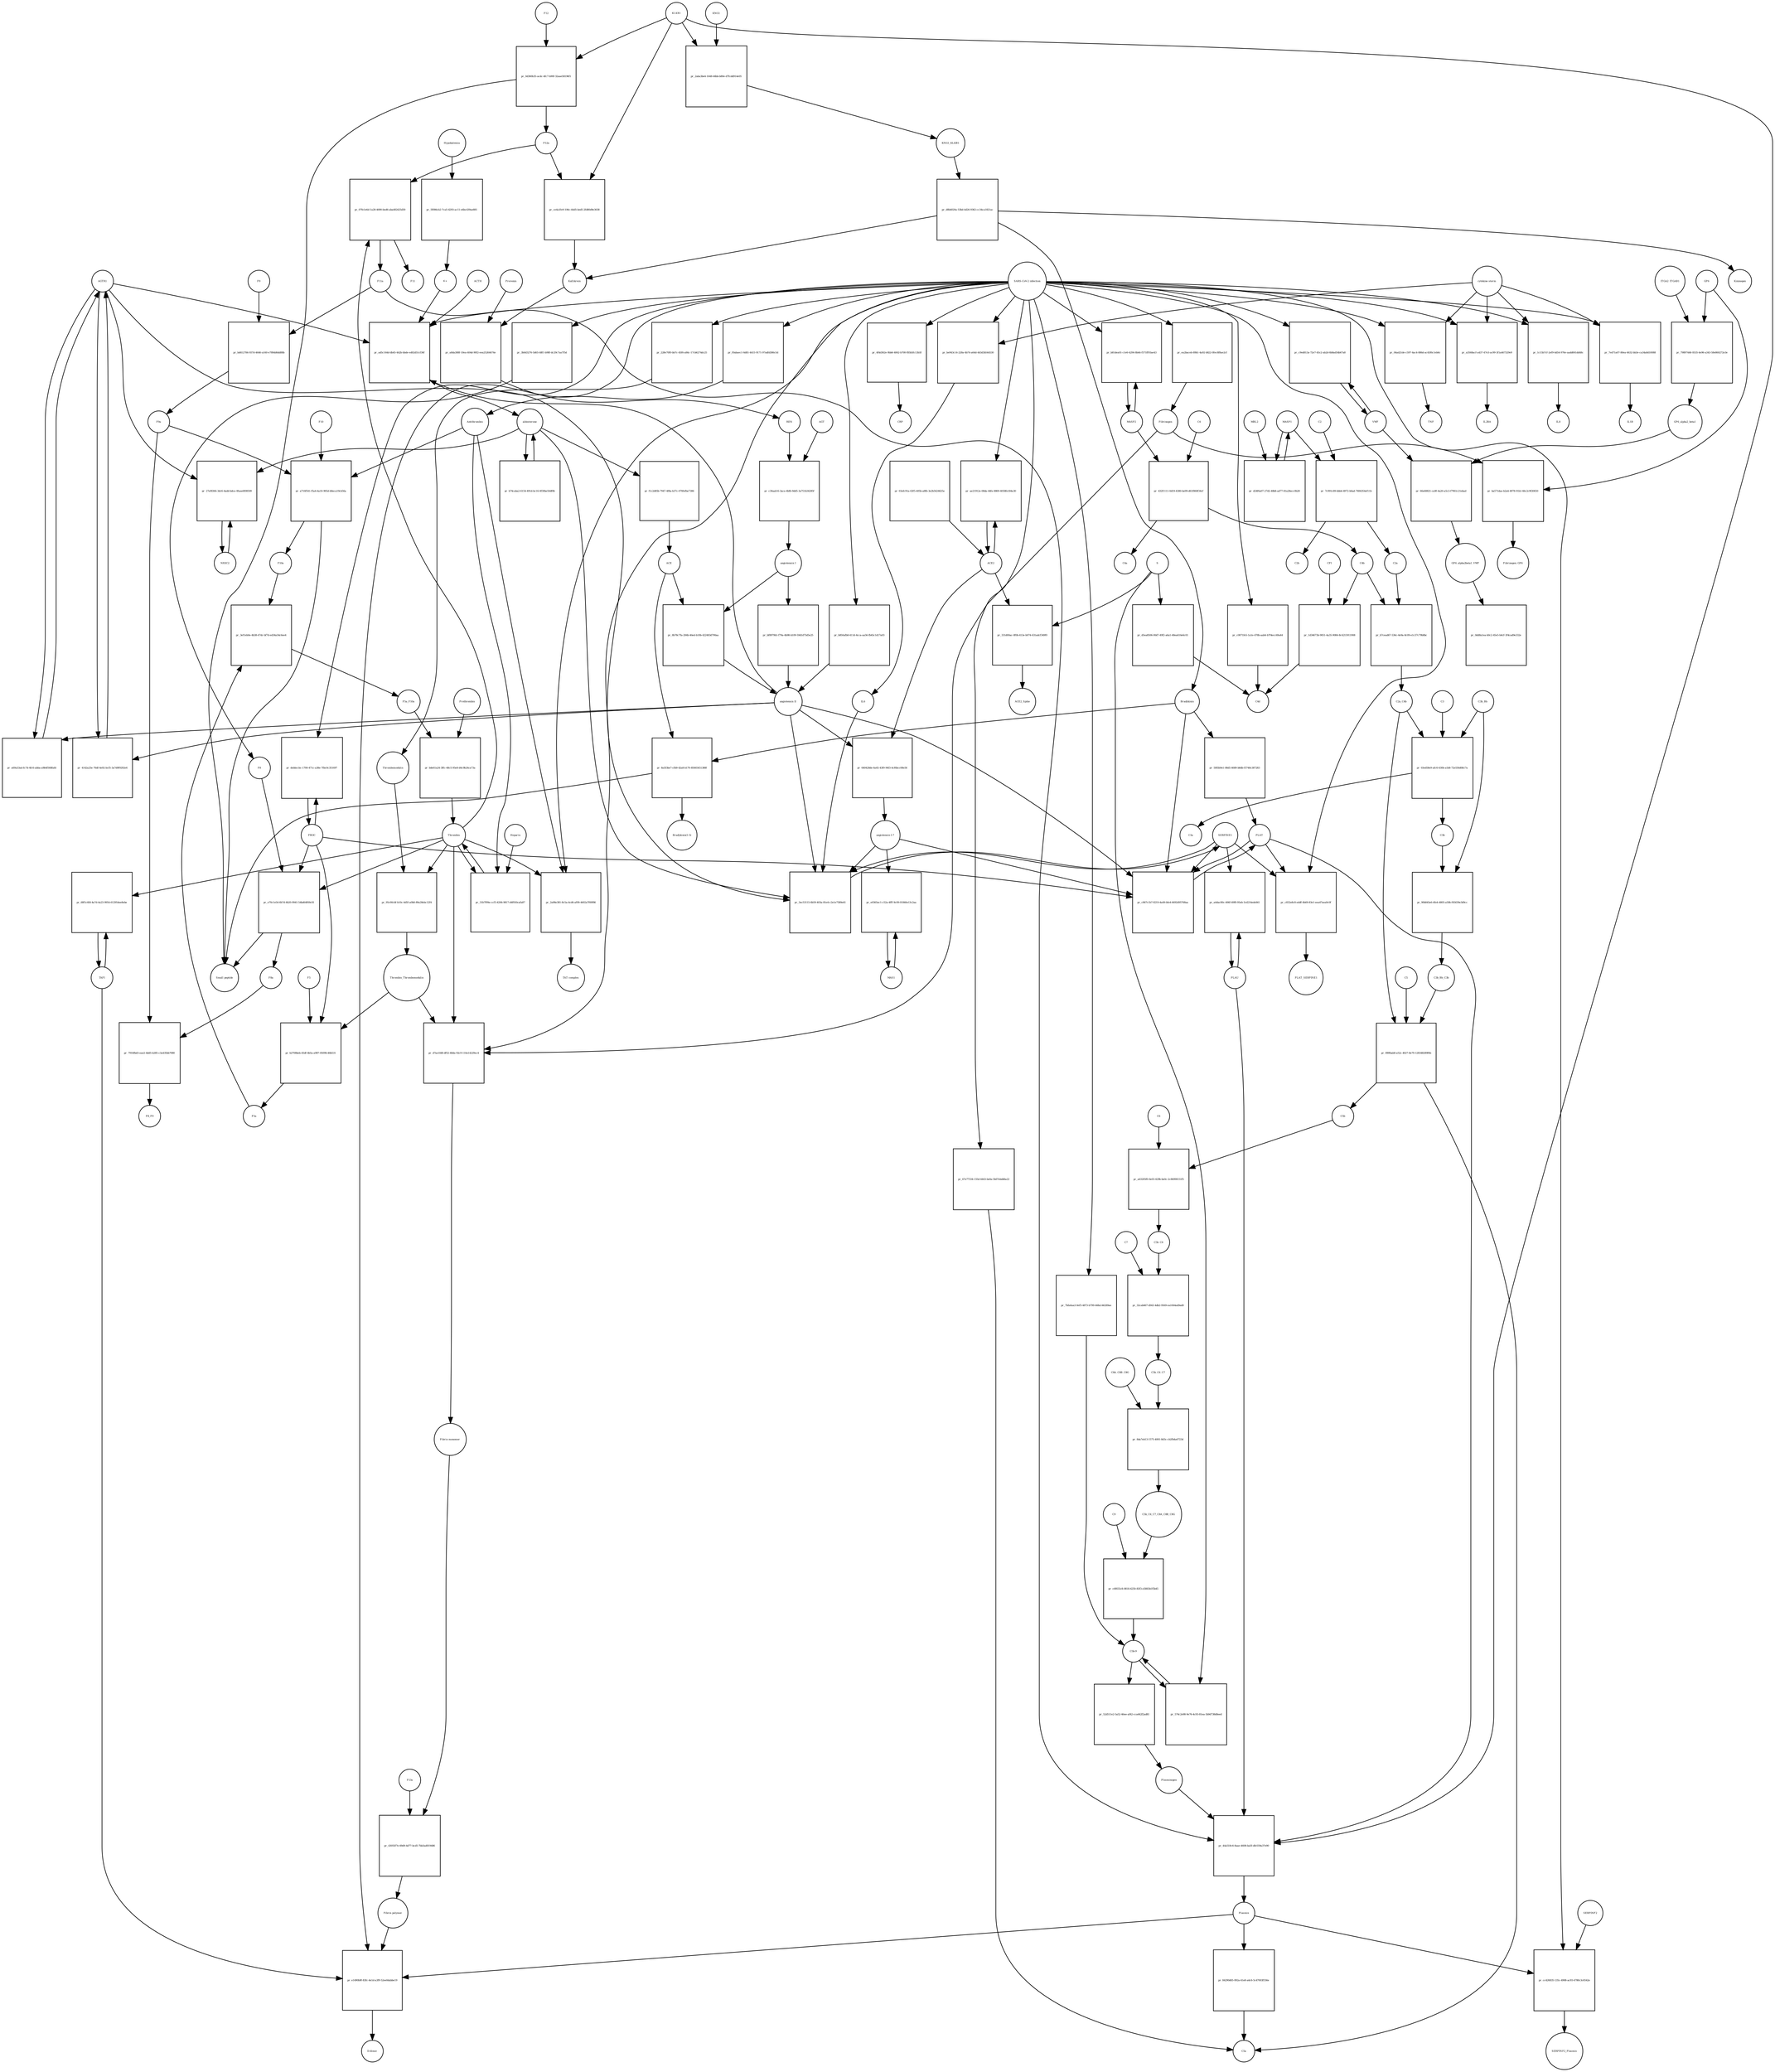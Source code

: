 strict digraph  {
F8 [annotation="urn_miriam_hgnc_3546|urn_miriam_taxonomy_9606", bipartite=0, cls=macromolecule, fontsize=4, label=F8, shape=circle];
"pr_e70c1e54-6b7d-4b20-9941-54bd64f69c81" [annotation="", bipartite=1, cls=process, fontsize=4, label="pr_e70c1e54-6b7d-4b20-9941-54bd64f69c81", shape=square];
"Small peptide" [annotation=urn_miriam_mesh_D010446, bipartite=0, cls=macromolecule, fontsize=4, label="Small peptide", shape=circle];
F8a [annotation="urn_miriam_hgnc.symbol_F8|urn_miriam_mesh_D015944|urn_miriam_taxonomy_9606", bipartite=0, cls=macromolecule, fontsize=4, label=F8a, shape=circle];
Thrombin [annotation="urn_miriam_hgnc_3535|urn_miriam_taxonomy_9606", bipartite=0, cls=macromolecule, fontsize=4, label=Thrombin, shape=circle];
PROC [annotation="urn_miriam_hgnc_9451|urn_miriam_taxonomy_9606", bipartite=0, cls=macromolecule, fontsize=4, label=PROC, shape=circle];
AGTR1 [annotation=urn_miriam_hgnc_336, bipartite=0, cls=macromolecule, fontsize=4, label=AGTR1, shape=circle];
"pr_a69a33ad-fc7d-4fc6-abba-a9b4f568fafd" [annotation="", bipartite=1, cls=process, fontsize=4, label="pr_a69a33ad-fc7d-4fc6-abba-a9b4f568fafd", shape=square];
"angiotensin II" [annotation="urn_miriam_obo.chebi_CHEBI%3A2718|urn_miriam_taxonomy_9606", bipartite=0, cls="simple chemical", fontsize=4, label="angiotensin II", shape=circle];
NR3C2 [annotation="", bipartite=0, cls=macromolecule, fontsize=4, label=NR3C2, shape=circle];
"pr_27ef8366-3dc6-4add-bdce-0faee6f08509" [annotation="", bipartite=1, cls=process, fontsize=4, label="pr_27ef8366-3dc6-4add-bdce-0faee6f08509", shape=square];
aldosterone [annotation="urn_miriam_obo.chebi_CHEBI%3A27584", bipartite=0, cls="simple chemical", fontsize=4, label=aldosterone, shape=circle];
"pr_b74caba2-6154-491d-bc16-0f30be50df8b" [annotation="", bipartite=1, cls=process, fontsize=4, label="pr_b74caba2-6154-491d-bc16-0f30be50df8b", shape=square];
SERPINE1 [annotation="", bipartite=0, cls=macromolecule, fontsize=4, label=SERPINE1, shape=circle];
"pr_3ec53115-6b59-403a-81e4-c2e1e7589e61" [annotation="", bipartite=1, cls=process, fontsize=4, label="pr_3ec53115-6b59-403a-81e4-c2e1e7589e61", shape=square];
"angiotensin I-7" [annotation="urn_miriam_obo.chebi_CHEBI%3A55438|urn_miriam_taxonomy_9606", bipartite=0, cls="simple chemical", fontsize=4, label="angiotensin I-7", shape=circle];
IL6 [annotation="urn_miriam_hgnc_6018|urn_miriam_taxonomy_9606", bipartite=0, cls=macromolecule, fontsize=4, label=IL6, shape=circle];
"pr_ad5c164d-db45-442b-bbde-ed02d51cf36f" [annotation="", bipartite=1, cls=process, fontsize=4, label="pr_ad5c164d-db45-442b-bbde-ed02d51cf36f", shape=square];
"SARS-CoV-2 infection" [annotation="urn_miriam_taxonomy_2697049|urn_miriam_mesh_D012327", bipartite=0, cls=phenotype, fontsize=4, label="SARS-CoV-2 infection", shape=circle];
"K+" [annotation="urn_miriam_obo.chebi_CHEBI%3A29103", bipartite=0, cls="simple chemical", fontsize=4, label="K+", shape=circle];
ACTH [annotation=urn_miriam_hgnc_9201, bipartite=0, cls="simple chemical", fontsize=4, label=ACTH, shape=circle];
"pr_b850afb8-411d-4cca-aa56-fb45c1d17a03" [annotation="", bipartite=1, cls=process, fontsize=4, label="pr_b850afb8-411d-4cca-aa56-fb45c1d17a03", shape=square];
Bradykinin [annotation="urn_miriam_obo.chebi_CHEBI%3A3165|urn_miriam_taxonomy_9606", bipartite=0, cls=macromolecule, fontsize=4, label=Bradykinin, shape=circle];
"pr_8a5f3be7-cfb9-42a8-b170-85665451388f" [annotation="", bipartite=1, cls=process, fontsize=4, label="pr_8a5f3be7-cfb9-42a8-b170-85665451388f", shape=square];
"Bradykinin(1-5)" [annotation="urn_miriam_mesh_C079000|urn_miriam_taxonomy_9606", bipartite=0, cls=macromolecule, fontsize=4, label="Bradykinin(1-5)", shape=circle];
ACE [annotation="urn_miriam_hgnc_2707|urn_miriam_taxonomy_9606", bipartite=0, cls=macromolecule, fontsize=4, label=ACE, shape=circle];
"pr_5f85b9e1-08d5-4689-b8db-f5748c387283" [annotation="", bipartite=1, cls=process, fontsize=4, label="pr_5f85b9e1-08d5-4689-b8db-f5748c387283", shape=square];
PLAT [annotation="urn_miriam_hgnc_9051|urn_miriam_taxonomy_9606", bipartite=0, cls=macromolecule, fontsize=4, label=PLAT, shape=circle];
"pr_4142a25e-76df-4e92-bcf5-3a7d9f9292e6" [annotation="", bipartite=1, cls=process, fontsize=4, label="pr_4142a25e-76df-4e92-bcf5-3a7d9f9292e6", shape=square];
MAS1 [annotation="", bipartite=0, cls=macromolecule, fontsize=4, label=MAS1, shape=circle];
"pr_e0365ec1-c52a-4fff-9c09-01840e13c2aa" [annotation="", bipartite=1, cls=process, fontsize=4, label="pr_e0365ec1-c52a-4fff-9c09-01840e13c2aa", shape=square];
Fibrinogen [annotation="urn_miriam_pubmed_19296670|urn_miriam_obo.go_GO%3A0005577|urn_miriam_hgnc_3661|urn_miriam_hgnc_3662|urn_miriam_hgnc_3694|urn_miriam_taxonomy_9606", bipartite=0, cls=complex, fontsize=4, label=Fibrinogen, shape=circle];
"pr_ba571dae-b2a4-4978-91b1-66c2c9f20650" [annotation="", bipartite=1, cls=process, fontsize=4, label="pr_ba571dae-b2a4-4978-91b1-66c2c9f20650", shape=square];
GP6 [annotation="urn_miriam_hgnc_HGNC%3A14388|urn_miriam_taxonomy_9606", bipartite=0, cls=macromolecule, fontsize=4, label=GP6, shape=circle];
Fibrinogen_GP6 [annotation="urn_miriam_pubmed_19296670|urn_miriam_obo.go_GO%3A0005577|urn_miriam_hgnc_HGNC%3A14388|urn_miriam_taxonomy_9606", bipartite=0, cls=complex, fontsize=4, label=Fibrinogen_GP6, shape=circle];
GP6_alpha2_beta1 [annotation="urn_miriam_pubmed_25051961|urn_miriam_taxonomy_10090|urn_miriam_hgnc_14338|urn_miriam_hgnc_6137|urn_miriam_hgnc_6153", bipartite=0, cls=complex, fontsize=4, label=GP6_alpha2_beta1, shape=circle];
"pr_66e68821-ca9f-4a20-a5c3-f7961c21ebad" [annotation="", bipartite=1, cls=process, fontsize=4, label="pr_66e68821-ca9f-4a20-a5c3-f7961c21ebad", shape=square];
VWF [annotation="urn_miriam_hgnc_12726|urn_miriam_taxonomy_9606", bipartite=0, cls=macromolecule, fontsize=4, label=VWF, shape=circle];
GP6_alpha2beta1_VWF [annotation="urn_miriam_pubmed_25051961|urn_miriam_taxonomy_10090|urn_miriam_hgnc_14338|urn_miriam_hgnc_6137|urn_miriam_hgnc_6153|urn_miriam_hgnc_12726", bipartite=0, cls=complex, fontsize=4, label=GP6_alpha2beta1_VWF, shape=circle];
"pr_79897446-0535-4e96-a343-58e860272e3e" [annotation="", bipartite=1, cls=process, fontsize=4, label="pr_79897446-0535-4e96-a343-58e860272e3e", shape=square];
ITGA2_ITGAB1 [annotation="urn_miriam_intact_EBI-16428357|urn_miriam_hgnc_6137|urn_miriam_hgnc_6153|urn_miriam_taxonomy_9606", bipartite=0, cls=complex, fontsize=4, label=ITGA2_ITGAB1, shape=circle];
"pr_0dd8a1ea-b0c2-45e5-b4cf-3f4cad9e332e" [annotation="", bipartite=1, cls="omitted process", fontsize=4, label="pr_0dd8a1ea-b0c2-45e5-b4cf-3f4cad9e332e", shape=square];
"Fibrin polymer" [annotation="urn_miriam_mesh_C465961|urn_miriam_taxonomy_9606", bipartite=0, cls=macromolecule, fontsize=4, label="Fibrin polymer", shape=circle];
"pr_e1490b9f-83fc-4e1d-a3f9-52ee0dabbe19" [annotation="", bipartite=1, cls=process, fontsize=4, label="pr_e1490b9f-83fc-4e1d-a3f9-52ee0dabbe19", shape=square];
"D-dimer" [annotation="urn_miriam_pubmed_19008457|urn_miriam_mesh_C036309|urn_miriam_taxonomy_9606", bipartite=0, cls=macromolecule, fontsize=4, label="D-dimer", shape=circle];
Plasmin [annotation="urn_miriam_hgnc.symbol_PLG|urn_miriam_mesh_D005341|urn_miriam_brenda_3.4.21.7|urn_miriam_taxonomy_9606", bipartite=0, cls=macromolecule, fontsize=4, label=Plasmin, shape=circle];
TAFI [annotation="urn_miriam_hgnc_1546|urn_miriam_taxonomy_9606", bipartite=0, cls=macromolecule, fontsize=4, label=TAFI, shape=circle];
"Fibrin monomer" [annotation="urn_miriam_mesh_C011468|urn_miriam_taxonomy_9606", bipartite=0, cls=macromolecule, fontsize=4, label="Fibrin monomer", shape=circle];
"pr_43055f7e-69d9-4d77-bcd5-7bb3ad019486" [annotation="", bipartite=1, cls=process, fontsize=4, label="pr_43055f7e-69d9-4d77-bcd5-7bb3ad019486", shape=square];
F13a [annotation="urn_miriam_hgnc.symbol_F13|urn_miriam_mesh_D026122|urn_miriam_brenda_2.3.2.13|urn_miriam_taxonomy_9606", bipartite=0, cls=macromolecule, fontsize=4, label=F13a, shape=circle];
"pr_04ad21de-c597-4ac4-886d-ac45f6c1eb6c" [annotation="", bipartite=1, cls=process, fontsize=4, label="pr_04ad21de-c597-4ac4-886d-ac45f6c1eb6c", shape=square];
TNF [annotation="urn_miriam_hgnc_11892|urn_miriam_taxonomy_9606", bipartite=0, cls=macromolecule, fontsize=4, label=TNF, shape=circle];
"cytokine storm" [annotation="urn_miriam_pubmed_2504360|urn_miriam_taxonomy_9606", bipartite=0, cls=phenotype, fontsize=4, label="cytokine storm", shape=circle];
"pr_84290d65-092a-41e8-a4c6-5c47003f556e" [annotation="", bipartite=1, cls=process, fontsize=4, label="pr_84290d65-092a-41e8-a4c6-5c47003f556e", shape=square];
C5a [annotation="urn_miriam_hgnc.symbol_C5|urn_miriam_mesh_D015936|urn_miriam_taxonomy_9606", bipartite=0, cls=macromolecule, fontsize=4, label=C5a, shape=circle];
"pr_52d511e2-5a52-46ee-af42-cca442f2ad81" [annotation="", bipartite=1, cls=process, fontsize=4, label="pr_52d511e2-5a52-46ee-af42-cca442f2ad81", shape=square];
Plasminogen [annotation="urn_miriam_hgnc_9071|urn_miriam_taxonomy_9606", bipartite=0, cls=macromolecule, fontsize=4, label=Plasminogen, shape=circle];
"C5b-9" [annotation="urn_miriam_obo.go_GO%3A0005579|urn_miriam_mesh_D015938|urn_miriam_mesh_D050776|urn_miriam_hgnc_1339|urn_miriam_hgnc_1346|urn_miriam_hgnc_1352|urn_miriam_hgnc_1353|urn_miriam_hgnc_1354|urn_miriam_hgnc_1358|urn_miriam_taxonomy_9606", bipartite=0, cls=complex, fontsize=4, label="C5b-9", shape=circle];
C2 [annotation="urn_miriam_hgnc_1248|urn_miriam_taxonomy_9606", bipartite=0, cls=macromolecule, fontsize=4, label=C2, shape=circle];
"pr_7c991c89-bbb4-4972-b6ad-7684354ef11b" [annotation="", bipartite=1, cls=process, fontsize=4, label="pr_7c991c89-bbb4-4972-b6ad-7684354ef11b", shape=square];
C2a [annotation="urn_miriam_hgnc.symbol_C2|urn_miriam_mesh_D050678|urn_miriam_taxonomy_9606", bipartite=0, cls=macromolecule, fontsize=4, label=C2a, shape=circle];
C2b [annotation="urn_miriam_hgnc.symbol_C2|urn_miriam_mesh_D050679|urn_miriam_taxonomy_9606", bipartite=0, cls=macromolecule, fontsize=4, label=C2b, shape=circle];
MASP1 [annotation="urn_miriam_hgnc_6901|urn_miriam_taxonomy_9606", bipartite=0, cls=macromolecule, fontsize=4, label=MASP1, shape=circle];
"pr_a3568acf-a437-47e3-ac99-3f1a467329e9" [annotation="", bipartite=1, cls=process, fontsize=4, label="pr_a3568acf-a437-47e3-ac99-3f1a467329e9", shape=square];
IL2RA [annotation="urn_miriam_hgnc_6008|urn_miriam_taxonomy_9606", bipartite=0, cls=macromolecule, fontsize=4, label=IL2RA, shape=circle];
"pr_1c15b7cf-2ef9-4d54-976e-aadd061dd48c" [annotation="", bipartite=1, cls=process, fontsize=4, label="pr_1c15b7cf-2ef9-4d54-976e-aadd061dd48c", shape=square];
IL8 [annotation="urn_miriam_hgnc_6025|urn_miriam_taxonomy_9606", bipartite=0, cls=macromolecule, fontsize=4, label=IL8, shape=circle];
"pr_67e77334-155d-4443-be0a-5b07ebdd6a22" [annotation="", bipartite=1, cls=process, fontsize=4, label="pr_67e77334-155d-4443-be0a-5b07ebdd6a22", shape=square];
"pr_be943c14-228a-4b74-a64d-443d3b544530" [annotation="", bipartite=1, cls=process, fontsize=4, label="pr_be943c14-228a-4b74-a64d-443d3b544530", shape=square];
"pr_7ed71a07-80ea-4632-bb3e-ca34a8d10088" [annotation="", bipartite=1, cls=process, fontsize=4, label="pr_7ed71a07-80ea-4632-bb3e-ca34a8d10088", shape=square];
IL1B [annotation="urn_miriam_hgnc_5992|urn_miriam_taxonomy_9606", bipartite=0, cls=macromolecule, fontsize=4, label=IL1B, shape=circle];
Prorenin [annotation="urn_miriam_hgnc_9958|urn_miriam_taxonomy_9606", bipartite=0, cls=macromolecule, fontsize=4, label=Prorenin, shape=circle];
"pr_a8da388f-10ea-404d-90f2-eea25264674e" [annotation="", bipartite=1, cls=process, fontsize=4, label="pr_a8da388f-10ea-404d-90f2-eea25264674e", shape=square];
REN [annotation="urn_miriam_hgnc.symbol_REN|urn_miriam_taxonomy_9606", bipartite=0, cls=macromolecule, fontsize=4, label=REN, shape=circle];
Kallikrein [annotation="urn_miriam_hgnc.symbol_KLKB1|urn_miriam_mesh_D020842|urn_miriam_brenda_3.4.21.34|urn_miriam_taxonomy_9606", bipartite=0, cls=macromolecule, fontsize=4, label=Kallikrein, shape=circle];
KLKB1 [annotation="urn_miriam_hgnc_6371|urn_miriam_taxonomy_9606", bipartite=0, cls=macromolecule, fontsize=4, label=KLKB1, shape=circle];
"pr_ce4a1fe9-106c-44d5-bed5-2fd80d9e3638" [annotation="", bipartite=1, cls=process, fontsize=4, label="pr_ce4a1fe9-106c-44d5-bed5-2fd80d9e3638", shape=square];
F12a [annotation="urn_miriam_hgnc.symbol_F12|urn_miriam_mesh_D015956|urn_miriam_brenda_3.4.21.38|urn_miriam_taxonomy_9606", bipartite=0, cls=macromolecule, fontsize=4, label=F12a, shape=circle];
"pr_228e70f0-bb7c-45f6-a84c-17cb6274dc25" [annotation="", bipartite=1, cls=process, fontsize=4, label="pr_228e70f0-bb7c-45f6-a84c-17cb6274dc25", shape=square];
Thrombomodulin [annotation="urn_miriam_hgnc_11784|urn_miriam_taxonomy_9606", bipartite=0, cls=macromolecule, fontsize=4, label=Thrombomodulin, shape=circle];
"pr_cc426835-135c-4908-ac93-4780c3c6542e" [annotation="", bipartite=1, cls=process, fontsize=4, label="pr_cc426835-135c-4908-ac93-4780c3c6542e", shape=square];
SERPINF2 [annotation="urn_miriam_hgnc_9075|urn_miriam_taxonomy_9606", bipartite=0, cls=macromolecule, fontsize=4, label=SERPINF2, shape=circle];
SERPINF2_Plasmin [annotation="urn_miriam_pubmed_2437112|urn_miriam_biogrid_314240|urn_miriam_hgnc_9075|urn_miriam_mesh_D005341|urn_miriam_taxonomy_9606", bipartite=0, cls=complex, fontsize=4, label=SERPINF2_Plasmin, shape=circle];
"pr_c0071fe5-1a1e-478b-aab4-b7f4ecc69a44" [annotation="", bipartite=1, cls=process, fontsize=4, label="pr_c0071fe5-1a1e-478b-aab4-b7f4ecc69a44", shape=square];
C4d [annotation="urn_miriam_hgnc.symbol_C4b|urn_miriam_mesh_C032261|urn_miriam_taxonomy_9606", bipartite=0, cls=macromolecule, fontsize=4, label=C4d, shape=circle];
"pr_7bfa6aa3-0ef5-4873-b799-468a146289ae" [annotation="", bipartite=1, cls=process, fontsize=4, label="pr_7bfa6aa3-0ef5-4873-b799-468a146289ae", shape=square];
"pr_debbccbc-1700-471c-a38e-7fbc0c351697" [annotation="", bipartite=1, cls=process, fontsize=4, label="pr_debbccbc-1700-471c-a38e-7fbc0c351697", shape=square];
"pr_c9ed813a-72e7-45c2-ab2d-6b8ad54b67a8" [annotation="", bipartite=1, cls=process, fontsize=4, label="pr_c9ed813a-72e7-45c2-ab2d-6b8ad54b67a8", shape=square];
"pr_4f4d362e-9bb6-4062-b700-f85b5fc13b5f" [annotation="", bipartite=1, cls=process, fontsize=4, label="pr_4f4d362e-9bb6-4062-b700-f85b5fc13b5f", shape=square];
CRP [annotation="urn_miriam_hgnc_2367|urn_miriam_taxonomy_9606", bipartite=0, cls=macromolecule, fontsize=4, label=CRP, shape=circle];
"pr_574c2e98-9e76-4c93-81ea-5b9d738d8eed" [annotation="", bipartite=1, cls=process, fontsize=4, label="pr_574c2e98-9e76-4c93-81ea-5b9d738d8eed", shape=square];
S [annotation="urn_miriam_uniprot_P0DTC2|urn_miriam_uniprot_P59594|urn_miriam_taxonomy_2697049", bipartite=0, cls=macromolecule, fontsize=4, label=S, shape=circle];
"pr_d5ea8506-00d7-49f2-a6a1-48ea616e6c01" [annotation="", bipartite=1, cls=process, fontsize=4, label="pr_d5ea8506-00d7-49f2-a6a1-48ea616e6c01", shape=square];
"pr_640428de-6a45-43f9-94f3-4cf6bcc08e56" [annotation="", bipartite=1, cls=process, fontsize=4, label="pr_640428de-6a45-43f9-94f3-4cf6bcc08e56", shape=square];
ACE2 [annotation="urn_miriam_hgnc_13557|urn_miriam_taxonomy_9606", bipartite=0, cls=macromolecule, fontsize=4, label=ACE2, shape=circle];
"pr_03efc91a-63f5-405b-a8fb-3e2b5424625e" [annotation="", bipartite=1, cls=process, fontsize=4, label="pr_03efc91a-63f5-405b-a8fb-3e2b5424625e", shape=square];
"pr_331d00ac-0f0b-413e-b074-631adcf349f0" [annotation="", bipartite=1, cls=process, fontsize=4, label="pr_331d00ac-0f0b-413e-b074-631adcf349f0", shape=square];
ACE2_Spike [annotation="urn_miriam_pdb_6CS2|urn_miriam_hgnc_13557|urn_miriam_uniprot_P0DTC2|urn_miriam_taxonomy_9606|urn_miriam_taxonomy_2697049", bipartite=0, cls=complex, fontsize=4, label=ACE2_Spike, shape=circle];
"pr_ae21912e-08da-44fe-8869-4058fe184e30" [annotation="", bipartite=1, cls=process, fontsize=4, label="pr_ae21912e-08da-44fe-8869-4058fe184e30", shape=square];
"pr_f0abaec1-6d81-4415-9171-97adfd386c5d" [annotation="", bipartite=1, cls=process, fontsize=4, label="pr_f0abaec1-6d81-4415-9171-97adfd386c5d", shape=square];
Antithrombin [annotation="urn_miriam_hgnc_775|urn_miriam_taxonomy_9606", bipartite=0, cls=macromolecule, fontsize=4, label=Antithrombin, shape=circle];
"pr_3b0d3276-5d65-48f1-b98f-dc29c7aa7f5d" [annotation="", bipartite=1, cls=process, fontsize=4, label="pr_3b0d3276-5d65-48f1-b98f-dc29c7aa7f5d", shape=square];
C4b [annotation="urn_miriam_hgnc_1324|urn_miriam_taxonomy_9606", bipartite=0, cls=macromolecule, fontsize=4, label=C4b, shape=circle];
"pr_1d34673b-9051-4a35-9084-8c4215911908" [annotation="", bipartite=1, cls=process, fontsize=4, label="pr_1d34673b-9051-4a35-9084-8c4215911908", shape=square];
CFI [annotation="urn_miriam_hgnc_2771|urn_miriam_taxonomy_9606", bipartite=0, cls=macromolecule, fontsize=4, label=CFI, shape=circle];
C3b [annotation="urn_miriam_hgnc.symbol_C3|urn_miriam_mesh_D003179|urn_miriam_taxonomy_9606", bipartite=0, cls=macromolecule, fontsize=4, label=C3b, shape=circle];
"pr_90b845e6-4fe4-4805-a50b-f45639e3d9cc" [annotation="", bipartite=1, cls=process, fontsize=4, label="pr_90b845e6-4fe4-4805-a50b-f45639e3d9cc", shape=square];
C3b_Bb [annotation="urn_miriam_pubmed_12440962|urn_miriam_brenda_3.4.21.47|urn_miriam_mesh_D051561|urn_miriam_mesh_D003179|urn_miriam_hgnc_1037|urn_miriam_taxonomy_9606", bipartite=0, cls=complex, fontsize=4, label=C3b_Bb, shape=circle];
C3b_Bb_C3b [annotation="urn_miriam_pubmed_12440962|urn_miriam_brenda_34.4.21.47|urn_miriam_mesh_D051566|urn_miriam_mesh_D003179|urn_miriam_hgnc_1037|urn_miriam_taxonomy_9606", bipartite=0, cls=complex, fontsize=4, label=C3b_Bb_C3b, shape=circle];
"pr_b7cead67-536c-4e9a-8c09-e1c37c79b8bc" [annotation="", bipartite=1, cls=process, fontsize=4, label="pr_b7cead67-536c-4e9a-8c09-e1c37c79b8bc", shape=square];
C2a_C4b [annotation="urn_miriam_mesh_D051574|urn_miriam_brenda_3.4.21.43|urn_miriam_mesh_D050678|urn_miriam_hgnc_1324|urn_miriam_taxonomy_9606", bipartite=0, cls=complex, fontsize=4, label=C2a_C4b, shape=circle];
C4 [annotation="urn_miriam_mesh_D00318|urn_miriam_taxonomy_9606", bipartite=0, cls=macromolecule, fontsize=4, label=C4, shape=circle];
"pr_432f1111-0d19-4380-be99-d61f860f34cf" [annotation="", bipartite=1, cls=process, fontsize=4, label="pr_432f1111-0d19-4380-be99-d61f860f34cf", shape=square];
C4a [annotation="urn_miriam_hgnc_1323|urn_miriam_taxonomy_9606", bipartite=0, cls=macromolecule, fontsize=4, label=C4a, shape=circle];
MASP2 [annotation="urn_miriam_hgnc_6902|urn_miriam_taxonomy_9606", bipartite=0, cls=macromolecule, fontsize=4, label=MASP2, shape=circle];
"pr_d24f6a07-27d2-48b8-ad77-81a28ecc0b28" [annotation="", bipartite=1, cls=process, fontsize=4, label="pr_d24f6a07-27d2-48b8-ad77-81a28ecc0b28", shape=square];
MBL2 [annotation="urn_miriam_hgnc_6902|urn_miriam_taxonomy_9606", bipartite=0, cls=macromolecule, fontsize=4, label=MBL2, shape=circle];
"pr_b81dea01-c1e6-4294-8b44-f571ff93ae43" [annotation="", bipartite=1, cls=process, fontsize=4, label="pr_b81dea01-c1e6-4294-8b44-f571ff93ae43", shape=square];
PLAU [annotation="urn_miriam_hgnc_9052|urn_miriam_taxonomy_9606", bipartite=0, cls=macromolecule, fontsize=4, label=PLAU, shape=circle];
"pr_a4dac80c-406f-49f8-95eb-3cd216ede841" [annotation="", bipartite=1, cls=process, fontsize=4, label="pr_a4dac80c-406f-49f8-95eb-3cd216ede841", shape=square];
C5b_C6_C7_C8A_C8B_C8G [annotation="urn_miriam_pubmed_28630159|urn_miriam_mesh_C042295|urn_miriam_mesh_D050776|urn_miriam_hgnc_1339|urn_miriam_hgnc_1352|urn_miriam_hgnc_1353|urn_miriam_hgnc_1354|urn_miriam_taxonomy_9606", bipartite=0, cls=complex, fontsize=4, label=C5b_C6_C7_C8A_C8B_C8G, shape=circle];
"pr_c6f655c8-0818-4250-83f3-e5883b1f5b45" [annotation="", bipartite=1, cls=process, fontsize=4, label="pr_c6f655c8-0818-4250-83f3-e5883b1f5b45", shape=square];
C9 [annotation="urn_miriam_hgnc_1358|urn_miriam_taxonomy_9606", bipartite=0, cls=macromolecule, fontsize=4, label=C9, shape=circle];
C5b_C6_C7 [annotation="urn_miriam_pubmed_28630159|urn_miriam_mesh_C037453|urn_miriam_mesh_D050776|urn_miriam_hgnc_1339|urn_miriam_hgnc_1346|urn_miriam_taxonomy_9606", bipartite=0, cls=complex, fontsize=4, label=C5b_C6_C7, shape=circle];
"pr_8da7eb13-1575-4001-8d3c-cb2fb4a6723d" [annotation="", bipartite=1, cls=process, fontsize=4, label="pr_8da7eb13-1575-4001-8d3c-cb2fb4a6723d", shape=square];
C8A_C8B_C8G [annotation="urn_miriam_mesh_D003185|urn_miriam_hgnc_1353|urn_miriam_hgnc_1352|urn_miriam_hgnc_1354|urn_miriam_taxonomy_9606", bipartite=0, cls=complex, fontsize=4, label=C8A_C8B_C8G, shape=circle];
C5b_C6 [annotation="urn_miriam_mesh_C050974|urn_miriam_mesh_D050776|urn_miriam_hgnc_1339|urn_miriam_taxonomy_9606", bipartite=0, cls=complex, fontsize=4, label=C5b_C6, shape=circle];
"pr_32cab667-d943-4db2-9569-ea1064ad9ad0" [annotation="", bipartite=1, cls=process, fontsize=4, label="pr_32cab667-d943-4db2-9569-ea1064ad9ad0", shape=square];
C7 [annotation="urn_miriam_hgnc_HGNC%3A1346|urn_miriam_taxonomy_9606", bipartite=0, cls=macromolecule, fontsize=4, label=C7, shape=circle];
C5b [annotation="urn_miriam_hgnc.symbol_C5|urn_miriam_mesh_D050776|urn_miriam_taxonomy_9606", bipartite=0, cls=macromolecule, fontsize=4, label=C5b, shape=circle];
"pr_a63205f0-0e03-429b-be0c-2c84990151f5" [annotation="", bipartite=1, cls=process, fontsize=4, label="pr_a63205f0-0e03-429b-be0c-2c84990151f5", shape=square];
C6 [annotation="urn_miriam_hgnc_1339|urn_miriam_taxonomy_9606", bipartite=0, cls=macromolecule, fontsize=4, label=C6, shape=circle];
C5 [annotation="urn_miriam_hgnc_1331|urn_miriam_taxonomy_9606", bipartite=0, cls=macromolecule, fontsize=4, label=C5, shape=circle];
"pr_f89fbab8-a52c-4027-8e70-128348289f6b" [annotation="", bipartite=1, cls=process, fontsize=4, label="pr_f89fbab8-a52c-4027-8e70-128348289f6b", shape=square];
C3 [annotation="urn_miriam_hgnc_1318|urn_miriam_taxonomy_9606", bipartite=0, cls=macromolecule, fontsize=4, label=C3, shape=circle];
"pr_03ed58e9-afc6-430b-a1b8-72e556d0b17a" [annotation="", bipartite=1, cls=process, fontsize=4, label="pr_03ed58e9-afc6-430b-a1b8-72e556d0b17a", shape=square];
C3a [annotation="urn_miriam_hgnc.symbol_C3|urn_miriam_mesh_D015926|urn_miriam_taxonomy_9606", bipartite=0, cls=macromolecule, fontsize=4, label=C3a, shape=circle];
"pr_95c00cbf-b10c-4d5f-a0b8-89a28ebc12f4" [annotation="", bipartite=1, cls=process, fontsize=4, label="pr_95c00cbf-b10c-4d5f-a0b8-89a28ebc12f4", shape=square];
Thrombin_Thrombomodulin [annotation="urn_miriam_pubmed_6282863|urn_miriam_taxonomy_9986|urn_miriam_biogrid_283352|urn_miriam_mesh_D013917|urn_miriam_hgnc_11784", bipartite=0, cls=complex, fontsize=4, label=Thrombin_Thrombomodulin, shape=circle];
"pr_d7ae1fd8-df52-48da-92c9-116e14229ec4" [annotation="", bipartite=1, cls=process, fontsize=4, label="pr_d7ae1fd8-df52-48da-92c9-116e14229ec4", shape=square];
KNG1_KLKB1 [annotation="urn_miriam_pubmed_17598838|urn_miriam_intact_EBI-10087151|urn_miriam_hgnc_6371|urn_miriam_hgnc_6383|urn_miriam_taxonomy_9606", bipartite=0, cls=complex, fontsize=4, label=KNG1_KLKB1, shape=circle];
"pr_d8b4020a-53bd-4d26-9362-cc34ca1821ac" [annotation="", bipartite=1, cls=process, fontsize=4, label="pr_d8b4020a-53bd-4d26-9362-cc34ca1821ac", shape=square];
Kininogen [annotation="urn_miriam_hgnc.symbol_KNG1|urn_miriam_mesh_D019679|urn_miriam_taxonomy_9606", bipartite=0, cls=macromolecule, fontsize=4, label=Kininogen, shape=circle];
"pr_ea2baceb-89b1-4a92-b822-0fec8f8ae2cf" [annotation="", bipartite=1, cls=process, fontsize=4, label="pr_ea2baceb-89b1-4a92-b822-0fec8f8ae2cf", shape=square];
"angiotensin I" [annotation="urn_miriam_obo.chebi_CHEBI%3A2718|urn_miriam_taxonomy_9606", bipartite=0, cls="simple chemical", fontsize=4, label="angiotensin I", shape=circle];
"pr_bf8979b1-f79a-4b98-b109-59d1d75d5e25" [annotation="", bipartite=1, cls=process, fontsize=4, label="pr_bf8979b1-f79a-4b98-b109-59d1d75d5e25", shape=square];
"pr_c832e8c8-eddf-4b69-83e1-eea47aea9c0f" [annotation="", bipartite=1, cls=process, fontsize=4, label="pr_c832e8c8-eddf-4b69-83e1-eea47aea9c0f", shape=square];
PLAT_SERPINE1 [annotation="urn_miriam_pubmed_22449964|urn_miriam_intact_EBI-7800882|urn_miriam_hgnc_9051|urn_miriam_hgnc_8593|urn_miriam_taxonomy_9606", bipartite=0, cls=complex, fontsize=4, label=PLAT_SERPINE1, shape=circle];
"pr_68f1c6fd-4a7d-4a23-9954-612954ee8ebe" [annotation="", bipartite=1, cls=process, fontsize=4, label="pr_68f1c6fd-4a7d-4a23-9954-612954ee8ebe", shape=square];
"pr_c867c1b7-8219-4a49-bfe4-6692d95768aa" [annotation="", bipartite=1, cls=process, fontsize=4, label="pr_c867c1b7-8219-4a49-bfe4-6692d95768aa", shape=square];
"pr_2a98e381-8c5a-4cd6-af09-4402a7f69f86" [annotation="", bipartite=1, cls=process, fontsize=4, label="pr_2a98e381-8c5a-4cd6-af09-4402a7f69f86", shape=square];
"TAT complex" [annotation="urn_miriam_pubmed_22930518|urn_miriam_mesh_C046193|urn_miriam_mesh_D013917|urn_miriam_hgnc_775|urn_miriam_taxonomy_9606", bipartite=0, cls=complex, fontsize=4, label="TAT complex", shape=circle];
"pr_44a518c6-8aae-4608-ba5f-dfe559a37e90" [annotation="", bipartite=1, cls=process, fontsize=4, label="pr_44a518c6-8aae-4608-ba5f-dfe559a37e90", shape=square];
F11a [annotation="urn_miriam_hgnc.symbol_F11|urn_miriam_mesh_D015945|urn_miriam_brenda_3.4.21.27|urn_miriam_taxonomy_9606", bipartite=0, cls=macromolecule, fontsize=4, label=F11a, shape=circle];
"pr_31b7f99e-ccf3-4206-9817-d4f050cafa87" [annotation="", bipartite=1, cls=process, fontsize=4, label="pr_31b7f99e-ccf3-4206-9817-d4f050cafa87", shape=square];
Heparin [annotation="urn_miriam_pubmed_708377|urn_miriam_obo.chebi_CHEBI%3A28304|urn_miriam_taxonomy_9606", bipartite=0, cls="simple chemical", fontsize=4, label=Heparin, shape=circle];
Prothrombin [annotation="urn_miriam_hgnc_3535|urn_miriam_taxonomy_9606", bipartite=0, cls=macromolecule, fontsize=4, label=Prothrombin, shape=circle];
"pr_bde61a24-3ffc-48c5-95e8-d4c9b24ca73a" [annotation="", bipartite=1, cls=process, fontsize=4, label="pr_bde61a24-3ffc-48c5-95e8-d4c9b24ca73a", shape=square];
F5a_F10a [annotation="urn_miriam_pubmed_2303476|urn_miriam_mesh_C022475|urn_miriam_mesh_D15943|urn_miriam_mesh_D015951|urn_miriam_taxonomy_9606", bipartite=0, cls=complex, fontsize=4, label=F5a_F10a, shape=circle];
F10a [annotation="urn_miriam_hgnc.symbol_F10|urn_miriam_mesh_D015951|urn_miriam_brenda_3.4.21.6|urn_miriam_taxonomy_9606", bipartite=0, cls=macromolecule, fontsize=4, label=F10a, shape=circle];
"pr_3ef1eb0e-4b38-47dc-bf7d-ed34a54c6ee4" [annotation="", bipartite=1, cls=process, fontsize=4, label="pr_3ef1eb0e-4b38-47dc-bf7d-ed34a54c6ee4", shape=square];
F5a [annotation="urn_miriam_hgnc.symbol_F5|urn_miriam_mesh_D015943|urn_miriam_taxonomy_9606", bipartite=0, cls=macromolecule, fontsize=4, label=F5a, shape=circle];
F5 [annotation="urn_miriam_hgnc_3541|urn_miriam_taxonomy_9606", bipartite=0, cls=macromolecule, fontsize=4, label=F5, shape=circle];
"pr_b2708beb-45df-4b5a-a987-0509fc46b531" [annotation="", bipartite=1, cls=process, fontsize=4, label="pr_b2708beb-45df-4b5a-a987-0509fc46b531", shape=square];
F9a [annotation="urn_miriam_hgnc.symbol_F9|urn_miriam_mesh_D015949|urn_miriam_taxonomy_9606", bipartite=0, cls=macromolecule, fontsize=4, label=F9a, shape=circle];
"pr_7916fbd3-eae2-4dd5-b285-c3a435bb7080" [annotation="", bipartite=1, cls=process, fontsize=4, label="pr_7916fbd3-eae2-4dd5-b285-c3a435bb7080", shape=square];
F8_F9 [annotation="urn_miriam_pubmed_22471307|urn_miriam_hgnc_3546|urn_miriam_hgnc_35531|urn_miriam_intact_EBI-11621595|urn_miriam_taxonomy_9606", bipartite=0, cls=complex, fontsize=4, label=F8_F9, shape=circle];
F9 [annotation="urn_miriam_hgnc_35531|urn_miriam_taxonomy_9606", bipartite=0, cls=macromolecule, fontsize=4, label=F9, shape=circle];
"pr_bd612784-937d-4646-a160-e789dd6dd88b" [annotation="", bipartite=1, cls=process, fontsize=4, label="pr_bd612784-937d-4646-a160-e789dd6dd88b", shape=square];
"pr_2aba3be4-1648-46bb-b80e-d7fcdd914e05" [annotation="", bipartite=1, cls=process, fontsize=4, label="pr_2aba3be4-1648-46bb-b80e-d7fcdd914e05", shape=square];
KNG1 [annotation="urn_miriam_hgnc.symbol_6383|urn_miriam_taxonomy_9606", bipartite=0, cls=macromolecule, fontsize=4, label=KNG1, shape=circle];
"pr_07fe1e6d-1a28-4690-bed6-aba482425d30" [annotation="", bipartite=1, cls=process, fontsize=4, label="pr_07fe1e6d-1a28-4690-bed6-aba482425d30", shape=square];
F11 [annotation="urn_miriam_hgnc_3529|urn_miriam_taxonomy_9606", bipartite=0, cls=macromolecule, fontsize=4, label=F11, shape=circle];
F12 [annotation="urn_miriam_hgnc_3530|urn_miriam_taxonomy_9606", bipartite=0, cls=macromolecule, fontsize=4, label=F12, shape=circle];
"pr_0d360b35-acdc-4fc7-b90f-32aae58196f1" [annotation="", bipartite=1, cls=process, fontsize=4, label="pr_0d360b35-acdc-4fc7-b90f-32aae58196f1", shape=square];
"pr_8b78c7fa-284b-46ed-b10b-422483d790aa" [annotation="", bipartite=1, cls=process, fontsize=4, label="pr_8b78c7fa-284b-46ed-b10b-422483d790aa", shape=square];
F10 [annotation="urn_miriam_hgnc_3528|urn_miriam_taxonomy_9606", bipartite=0, cls=macromolecule, fontsize=4, label=F10, shape=circle];
"pr_a716f541-f5a4-4a10-905d-b8eca19cb56a" [annotation="", bipartite=1, cls=process, fontsize=4, label="pr_a716f541-f5a4-4a10-905d-b8eca19cb56a", shape=square];
AGT [annotation="urn_miriam_hgnc_333|urn_miriam_taxonomy_9606", bipartite=0, cls=macromolecule, fontsize=4, label=AGT, shape=circle];
"pr_c36aafc6-3ace-4bfb-9dd5-3a751b34285f" [annotation="", bipartite=1, cls=process, fontsize=4, label="pr_c36aafc6-3ace-4bfb-9dd5-3a751b34285f", shape=square];
"pr_f1c2d85b-7947-4f8a-b37c-070fefbe7386" [annotation="", bipartite=1, cls=process, fontsize=4, label="pr_f1c2d85b-7947-4f8a-b37c-070fefbe7386", shape=square];
"pr_5f086cb2-7ca5-4293-ac11-e4bc439ae881" [annotation="", bipartite=1, cls=process, fontsize=4, label="pr_5f086cb2-7ca5-4293-ac11-e4bc439ae881", shape=square];
Hypokalemia [annotation="urn_miriam_mesh_D007008|urn_miriam_taxonomy_9606", bipartite=0, cls=phenotype, fontsize=4, label=Hypokalemia, shape=circle];
F8 -> "pr_e70c1e54-6b7d-4b20-9941-54bd64f69c81"  [annotation="", interaction_type=consumption];
"pr_e70c1e54-6b7d-4b20-9941-54bd64f69c81" -> "Small peptide"  [annotation="", interaction_type=production];
"pr_e70c1e54-6b7d-4b20-9941-54bd64f69c81" -> F8a  [annotation="", interaction_type=production];
F8a -> "pr_7916fbd3-eae2-4dd5-b285-c3a435bb7080"  [annotation="", interaction_type=consumption];
Thrombin -> "pr_e70c1e54-6b7d-4b20-9941-54bd64f69c81"  [annotation="urn_miriam_pubmed_15746105|urn_miriam_taxonomy_9606", interaction_type=catalysis];
Thrombin -> "pr_95c00cbf-b10c-4d5f-a0b8-89a28ebc12f4"  [annotation="", interaction_type=consumption];
Thrombin -> "pr_d7ae1fd8-df52-48da-92c9-116e14229ec4"  [annotation="urn_miriam_pubmed_6282863|urn_miriam_pubmed_28228446|urn_miriam_pubmed_2117226|urn_miriam_taxonomy_9606", interaction_type=catalysis];
Thrombin -> "pr_68f1c6fd-4a7d-4a23-9954-612954ee8ebe"  [annotation="urn_miriam_pubmed_23809134|urn_miriam_taxonomy_9823", interaction_type=catalysis];
Thrombin -> "pr_2a98e381-8c5a-4cd6-af09-4402a7f69f86"  [annotation="", interaction_type=consumption];
Thrombin -> "pr_31b7f99e-ccf3-4206-9817-d4f050cafa87"  [annotation="", interaction_type=consumption];
Thrombin -> "pr_07fe1e6d-1a28-4690-bed6-aba482425d30"  [annotation="urn_miriam_pubmed_21304106|urn_miriam_pubmed_8631976|urn_miriam_taxonomy_9606", interaction_type=catalysis];
PROC -> "pr_e70c1e54-6b7d-4b20-9941-54bd64f69c81"  [annotation="urn_miriam_pubmed_15746105|urn_miriam_taxonomy_9606", interaction_type=inhibition];
PROC -> "pr_debbccbc-1700-471c-a38e-7fbc0c351697"  [annotation="", interaction_type=consumption];
PROC -> "pr_c867c1b7-8219-4a49-bfe4-6692d95768aa"  [annotation="urn_miriam_pubmed_10373228|urn_miriam_pubmed_3124286|urn_miriam_taxonomy_9606|urn_miriam_pubmed_12091055|urn_miriam_pubmed_3096399", interaction_type=inhibition];
PROC -> "pr_b2708beb-45df-4b5a-a987-0509fc46b531"  [annotation="urn_miriam_pubmed_6282863|urn_miriam_pubmed_6572921|urn_miriam_pubmed_2322551|urn_miriam_taxonomy_9606", interaction_type=inhibition];
AGTR1 -> "pr_a69a33ad-fc7d-4fc6-abba-a9b4f568fafd"  [annotation="", interaction_type=consumption];
AGTR1 -> "pr_27ef8366-3dc6-4add-bdce-0faee6f08509"  [annotation="urn_miriam_pubmed_21349712|urn_miriam_taxonomy_10116|urn_miriam_pubmed_7045029|urn_miriam_taxonomy_10090", interaction_type=catalysis];
AGTR1 -> "pr_3ec53115-6b59-403a-81e4-c2e1e7589e61"  [annotation="urn_miriam_pubmed_2091055|urn_miriam_taxonomy_9606|urn_miriam_pubmed_8034668|urn_miriam_pubmed_20591974|urn_miriam_pubmed_11983698", interaction_type=catalysis];
AGTR1 -> "pr_ad5c164d-db45-442b-bbde-ed02d51cf36f"  [annotation="urn_miriam_pubmed_8404594|urn_miriam_taxonomy_9606|urn_miriam_pubmed_173529|urn_miriam_taxonomy_9615|urn_miriam_pubmed_32565254", interaction_type=catalysis];
AGTR1 -> "pr_4142a25e-76df-4e92-bcf5-3a7d9f9292e6"  [annotation="", interaction_type=consumption];
"pr_a69a33ad-fc7d-4fc6-abba-a9b4f568fafd" -> AGTR1  [annotation="", interaction_type=production];
"angiotensin II" -> "pr_a69a33ad-fc7d-4fc6-abba-a9b4f568fafd"  [annotation="", interaction_type=stimulation];
"angiotensin II" -> "pr_3ec53115-6b59-403a-81e4-c2e1e7589e61"  [annotation="urn_miriam_pubmed_2091055|urn_miriam_taxonomy_9606|urn_miriam_pubmed_8034668|urn_miriam_pubmed_20591974|urn_miriam_pubmed_11983698", interaction_type=catalysis];
"angiotensin II" -> "pr_ad5c164d-db45-442b-bbde-ed02d51cf36f"  [annotation="urn_miriam_pubmed_8404594|urn_miriam_taxonomy_9606|urn_miriam_pubmed_173529|urn_miriam_taxonomy_9615|urn_miriam_pubmed_32565254", interaction_type=catalysis];
"angiotensin II" -> "pr_4142a25e-76df-4e92-bcf5-3a7d9f9292e6"  [annotation="urn_miriam_pubmed_8158359|urn_miriam_taxonomy_9606", interaction_type=stimulation];
"angiotensin II" -> "pr_640428de-6a45-43f9-94f3-4cf6bcc08e56"  [annotation="", interaction_type=consumption];
"angiotensin II" -> "pr_c867c1b7-8219-4a49-bfe4-6692d95768aa"  [annotation="urn_miriam_pubmed_10373228|urn_miriam_pubmed_3124286|urn_miriam_taxonomy_9606|urn_miriam_pubmed_12091055|urn_miriam_pubmed_3096399", interaction_type=catalysis];
NR3C2 -> "pr_27ef8366-3dc6-4add-bdce-0faee6f08509"  [annotation="", interaction_type=consumption];
"pr_27ef8366-3dc6-4add-bdce-0faee6f08509" -> NR3C2  [annotation="", interaction_type=production];
aldosterone -> "pr_27ef8366-3dc6-4add-bdce-0faee6f08509"  [annotation="urn_miriam_pubmed_21349712|urn_miriam_taxonomy_10116|urn_miriam_pubmed_7045029|urn_miriam_taxonomy_10090", interaction_type=stimulation];
aldosterone -> "pr_b74caba2-6154-491d-bc16-0f30be50df8b"  [annotation="", interaction_type=consumption];
aldosterone -> "pr_3ec53115-6b59-403a-81e4-c2e1e7589e61"  [annotation="urn_miriam_pubmed_2091055|urn_miriam_taxonomy_9606|urn_miriam_pubmed_8034668|urn_miriam_pubmed_20591974|urn_miriam_pubmed_11983698", interaction_type=catalysis];
aldosterone -> "pr_f1c2d85b-7947-4f8a-b37c-070fefbe7386"  [annotation="urn_miriam_pubmed_5932931|urn_miriam_taxonomy_10116", interaction_type=catalysis];
"pr_b74caba2-6154-491d-bc16-0f30be50df8b" -> aldosterone  [annotation="", interaction_type=production];
SERPINE1 -> "pr_3ec53115-6b59-403a-81e4-c2e1e7589e61"  [annotation="", interaction_type=consumption];
SERPINE1 -> "pr_a4dac80c-406f-49f8-95eb-3cd216ede841"  [annotation="urn_miriam_pubmed_21199867|urn_miriam_taxonomy_9606", interaction_type=inhibition];
SERPINE1 -> "pr_c832e8c8-eddf-4b69-83e1-eea47aea9c0f"  [annotation="", interaction_type=consumption];
SERPINE1 -> "pr_c867c1b7-8219-4a49-bfe4-6692d95768aa"  [annotation="urn_miriam_pubmed_10373228|urn_miriam_pubmed_3124286|urn_miriam_taxonomy_9606|urn_miriam_pubmed_12091055|urn_miriam_pubmed_3096399", interaction_type=inhibition];
"pr_3ec53115-6b59-403a-81e4-c2e1e7589e61" -> SERPINE1  [annotation="", interaction_type=production];
"angiotensin I-7" -> "pr_3ec53115-6b59-403a-81e4-c2e1e7589e61"  [annotation="urn_miriam_pubmed_2091055|urn_miriam_taxonomy_9606|urn_miriam_pubmed_8034668|urn_miriam_pubmed_20591974|urn_miriam_pubmed_11983698", interaction_type=inhibition];
"angiotensin I-7" -> "pr_e0365ec1-c52a-4fff-9c09-01840e13c2aa"  [annotation="urn_miriam_pubmed_18026570|urn_miriam_taxonomy_10090", interaction_type=stimulation];
"angiotensin I-7" -> "pr_c867c1b7-8219-4a49-bfe4-6692d95768aa"  [annotation="urn_miriam_pubmed_10373228|urn_miriam_pubmed_3124286|urn_miriam_taxonomy_9606|urn_miriam_pubmed_12091055|urn_miriam_pubmed_3096399", interaction_type=inhibition];
IL6 -> "pr_3ec53115-6b59-403a-81e4-c2e1e7589e61"  [annotation="urn_miriam_pubmed_2091055|urn_miriam_taxonomy_9606|urn_miriam_pubmed_8034668|urn_miriam_pubmed_20591974|urn_miriam_pubmed_11983698", interaction_type=catalysis];
"pr_ad5c164d-db45-442b-bbde-ed02d51cf36f" -> aldosterone  [annotation="", interaction_type=production];
"SARS-CoV-2 infection" -> "pr_ad5c164d-db45-442b-bbde-ed02d51cf36f"  [annotation="urn_miriam_pubmed_8404594|urn_miriam_taxonomy_9606|urn_miriam_pubmed_173529|urn_miriam_taxonomy_9615|urn_miriam_pubmed_32565254", interaction_type="necessary stimulation"];
"SARS-CoV-2 infection" -> "pr_b850afb8-411d-4cca-aa56-fb45c1d17a03"  [annotation="urn_miriam_pubmed_32048163|urn_miriam_taxonomy_9606", interaction_type=catalysis];
"SARS-CoV-2 infection" -> "pr_e1490b9f-83fc-4e1d-a3f9-52ee0dabbe19"  [annotation="urn_miriam_pubmed_29096812|urn_miriam_pubmed_10574983|urn_miriam_pubmed_32172226|urn_miriam_taxonomy_9606", interaction_type="necessary stimulation"];
"SARS-CoV-2 infection" -> "pr_04ad21de-c597-4ac4-886d-ac45f6c1eb6c"  [annotation="urn_miriam_pubmed_32504360|urn_miriam_taxonomy_9606", interaction_type=stimulation];
"SARS-CoV-2 infection" -> "pr_a3568acf-a437-47e3-ac99-3f1a467329e9"  [annotation="urn_miriam_pubmed_32286245|urn_miriam_taxonomy_9606", interaction_type=stimulation];
"SARS-CoV-2 infection" -> "pr_1c15b7cf-2ef9-4d54-976e-aadd061dd48c"  [annotation="urn_miriam_pubmed_32286245|urn_miriam_taxonomy_9606", interaction_type=stimulation];
"SARS-CoV-2 infection" -> "pr_67e77334-155d-4443-be0a-5b07ebdd6a22"  [annotation="urn_miriam_pmc_PMC7260598|urn_miriam_taxonomy_9606", interaction_type="necessary stimulation"];
"SARS-CoV-2 infection" -> "pr_be943c14-228a-4b74-a64d-443d3b544530"  [annotation="urn_miriam_pubmed_32286245|urn_miriam_taxonomy_9606", interaction_type=stimulation];
"SARS-CoV-2 infection" -> "pr_7ed71a07-80ea-4632-bb3e-ca34a8d10088"  [annotation="urn_miriam_pubmed_32359396|urn_miriam_taxonomy_9606", interaction_type=stimulation];
"SARS-CoV-2 infection" -> "pr_228e70f0-bb7c-45f6-a84c-17cb6274dc25"  [annotation="urn_miriam_doi_10.1101%2F2020.04.25.20077842|urn_miriam_taxonomy_9606", interaction_type="necessary stimulation"];
"SARS-CoV-2 infection" -> "pr_cc426835-135c-4908-ac93-4780c3c6542e"  [annotation="urn_miriam_pubmed_2437112|urn_miriam_doi_10.1101%2F2020.04.25.20077842|urn_miriam_taxonomy_9606", interaction_type=stimulation];
"SARS-CoV-2 infection" -> "pr_c0071fe5-1a1e-478b-aab4-b7f4ecc69a44"  [annotation="urn_miriam_pubmed_32299776|urn_miriam_taxonomy_9606", interaction_type=stimulation];
"SARS-CoV-2 infection" -> "pr_7bfa6aa3-0ef5-4873-b799-468a146289ae"  [annotation="urn_miriam_pmc_PMC7260598|urn_miriam_taxonomy_9606", interaction_type="necessary stimulation"];
"SARS-CoV-2 infection" -> "pr_debbccbc-1700-471c-a38e-7fbc0c351697"  [annotation="urn_miriam_pubmed_32302438|urn_miriam_taxonomy_9606", interaction_type="necessary stimulation"];
"SARS-CoV-2 infection" -> "pr_c9ed813a-72e7-45c2-ab2d-6b8ad54b67a8"  [annotation="urn_miriam_pubmed_32367170|urn_miriam_taxonomy_9606", interaction_type="necessary stimulation"];
"SARS-CoV-2 infection" -> "pr_4f4d362e-9bb6-4062-b700-f85b5fc13b5f"  [annotation="urn_miriam_pubmed_32171076|urn_miriam_taxonomy_9606", interaction_type="necessary stimulation"];
"SARS-CoV-2 infection" -> "pr_ae21912e-08da-44fe-8869-4058fe184e30"  [annotation="urn_miriam_pubmed_16008552|urn_miriam_taxonomy_9606", interaction_type=inhibition];
"SARS-CoV-2 infection" -> "pr_f0abaec1-6d81-4415-9171-97adfd386c5d"  [annotation="urn_miriam_pubmed_32302438|urn_miriam_taxonomy_9606", interaction_type=inhibition];
"SARS-CoV-2 infection" -> "pr_3b0d3276-5d65-48f1-b98f-dc29c7aa7f5d"  [annotation="urn_miriam_pubmed_32367170|urn_miriam_taxonomy_9606", interaction_type="necessary stimulation"];
"SARS-CoV-2 infection" -> "pr_b81dea01-c1e6-4294-8b44-f571ff93ae43"  [annotation="urn_miriam_pubmed_11290788|urn_miriam_pubmed_32299776|urn_miriam_taxonomy_9606", interaction_type=stimulation];
"SARS-CoV-2 infection" -> "pr_d7ae1fd8-df52-48da-92c9-116e14229ec4"  [annotation="urn_miriam_pubmed_6282863|urn_miriam_pubmed_28228446|urn_miriam_pubmed_2117226|urn_miriam_taxonomy_9606", interaction_type="necessary stimulation"];
"SARS-CoV-2 infection" -> "pr_ea2baceb-89b1-4a92-b822-0fec8f8ae2cf"  [annotation="urn_miriam_pubmed_32172226|urn_miriam_taxonomy_9606", interaction_type="necessary stimulation"];
"SARS-CoV-2 infection" -> "pr_c832e8c8-eddf-4b69-83e1-eea47aea9c0f"  [annotation="urn_miriam_pubmed_22449964|urn_miriam_doi_10.1101%2F2020.04.25.20077842|urn_miriam_taxonomy_9606", interaction_type="necessary stimulation"];
"SARS-CoV-2 infection" -> "pr_2a98e381-8c5a-4cd6-af09-4402a7f69f86"  [annotation="urn_miriam_pubmed_8136018|urn_miriam_doi_10.1101%2F2020.04.25.20077842|urn_miriam_taxonomy_9606", interaction_type="necessary stimulation"];
"K+" -> "pr_ad5c164d-db45-442b-bbde-ed02d51cf36f"  [annotation="urn_miriam_pubmed_8404594|urn_miriam_taxonomy_9606|urn_miriam_pubmed_173529|urn_miriam_taxonomy_9615|urn_miriam_pubmed_32565254", interaction_type=catalysis];
ACTH -> "pr_ad5c164d-db45-442b-bbde-ed02d51cf36f"  [annotation="urn_miriam_pubmed_8404594|urn_miriam_taxonomy_9606|urn_miriam_pubmed_173529|urn_miriam_taxonomy_9615|urn_miriam_pubmed_32565254", interaction_type=catalysis];
"pr_b850afb8-411d-4cca-aa56-fb45c1d17a03" -> "angiotensin II"  [annotation="", interaction_type=production];
Bradykinin -> "pr_8a5f3be7-cfb9-42a8-b170-85665451388f"  [annotation="", interaction_type=consumption];
Bradykinin -> "pr_5f85b9e1-08d5-4689-b8db-f5748c387283"  [annotation="urn_miriam_pubmed_9066005|urn_miriam_taxonomy_9606", interaction_type=stimulation];
Bradykinin -> "pr_c867c1b7-8219-4a49-bfe4-6692d95768aa"  [annotation="urn_miriam_pubmed_10373228|urn_miriam_pubmed_3124286|urn_miriam_taxonomy_9606|urn_miriam_pubmed_12091055|urn_miriam_pubmed_3096399", interaction_type=catalysis];
"pr_8a5f3be7-cfb9-42a8-b170-85665451388f" -> "Bradykinin(1-5)"  [annotation="", interaction_type=production];
"pr_8a5f3be7-cfb9-42a8-b170-85665451388f" -> "Small peptide"  [annotation="", interaction_type=production];
ACE -> "pr_8a5f3be7-cfb9-42a8-b170-85665451388f"  [annotation="urn_miriam_taxonomy_9606|urn_miriam_pubmed_10969042", interaction_type=catalysis];
ACE -> "pr_8b78c7fa-284b-46ed-b10b-422483d790aa"  [annotation="urn_miriam_taxonomy_9606|urn_miriam_pubmed_190881|urn_miriam_pubmed_10969042", interaction_type=catalysis];
"pr_5f85b9e1-08d5-4689-b8db-f5748c387283" -> PLAT  [annotation="", interaction_type=production];
PLAT -> "pr_c832e8c8-eddf-4b69-83e1-eea47aea9c0f"  [annotation="", interaction_type=consumption];
PLAT -> "pr_c867c1b7-8219-4a49-bfe4-6692d95768aa"  [annotation="", interaction_type=consumption];
PLAT -> "pr_44a518c6-8aae-4608-ba5f-dfe559a37e90"  [annotation="urn_miriam_pubmed_89876|urn_miriam_taxonomy_9606|urn_miriam_pubmed_3850647|urn_miriam_pubmed_2966802|urn_miriam_pubmed_6539333", interaction_type=catalysis];
"pr_4142a25e-76df-4e92-bcf5-3a7d9f9292e6" -> AGTR1  [annotation="", interaction_type=production];
MAS1 -> "pr_e0365ec1-c52a-4fff-9c09-01840e13c2aa"  [annotation="", interaction_type=consumption];
"pr_e0365ec1-c52a-4fff-9c09-01840e13c2aa" -> MAS1  [annotation="", interaction_type=production];
Fibrinogen -> "pr_ba571dae-b2a4-4978-91b1-66c2c9f20650"  [annotation="", interaction_type=consumption];
Fibrinogen -> "pr_d7ae1fd8-df52-48da-92c9-116e14229ec4"  [annotation="", interaction_type=consumption];
"pr_ba571dae-b2a4-4978-91b1-66c2c9f20650" -> Fibrinogen_GP6  [annotation="", interaction_type=production];
GP6 -> "pr_ba571dae-b2a4-4978-91b1-66c2c9f20650"  [annotation="", interaction_type=consumption];
GP6 -> "pr_79897446-0535-4e96-a343-58e860272e3e"  [annotation="", interaction_type=consumption];
GP6_alpha2_beta1 -> "pr_66e68821-ca9f-4a20-a5c3-f7961c21ebad"  [annotation="", interaction_type=consumption];
"pr_66e68821-ca9f-4a20-a5c3-f7961c21ebad" -> GP6_alpha2beta1_VWF  [annotation="", interaction_type=production];
VWF -> "pr_66e68821-ca9f-4a20-a5c3-f7961c21ebad"  [annotation="", interaction_type=consumption];
VWF -> "pr_c9ed813a-72e7-45c2-ab2d-6b8ad54b67a8"  [annotation="", interaction_type=consumption];
GP6_alpha2beta1_VWF -> "pr_0dd8a1ea-b0c2-45e5-b4cf-3f4cad9e332e"  [annotation="", interaction_type=consumption];
"pr_79897446-0535-4e96-a343-58e860272e3e" -> GP6_alpha2_beta1  [annotation="", interaction_type=production];
ITGA2_ITGAB1 -> "pr_79897446-0535-4e96-a343-58e860272e3e"  [annotation="", interaction_type=consumption];
"Fibrin polymer" -> "pr_e1490b9f-83fc-4e1d-a3f9-52ee0dabbe19"  [annotation="", interaction_type=consumption];
"pr_e1490b9f-83fc-4e1d-a3f9-52ee0dabbe19" -> "D-dimer"  [annotation="", interaction_type=production];
Plasmin -> "pr_e1490b9f-83fc-4e1d-a3f9-52ee0dabbe19"  [annotation="urn_miriam_pubmed_29096812|urn_miriam_pubmed_10574983|urn_miriam_pubmed_32172226|urn_miriam_taxonomy_9606", interaction_type=catalysis];
Plasmin -> "pr_84290d65-092a-41e8-a4c6-5c47003f556e"  [annotation="urn_miriam_pubmed_27077125|urn_miriam_taxonomy_10090", interaction_type="necessary stimulation"];
Plasmin -> "pr_cc426835-135c-4908-ac93-4780c3c6542e"  [annotation="", interaction_type=consumption];
TAFI -> "pr_e1490b9f-83fc-4e1d-a3f9-52ee0dabbe19"  [annotation="urn_miriam_pubmed_29096812|urn_miriam_pubmed_10574983|urn_miriam_pubmed_32172226|urn_miriam_taxonomy_9606", interaction_type=catalysis];
TAFI -> "pr_68f1c6fd-4a7d-4a23-9954-612954ee8ebe"  [annotation="", interaction_type=consumption];
"Fibrin monomer" -> "pr_43055f7e-69d9-4d77-bcd5-7bb3ad019486"  [annotation="", interaction_type=consumption];
"pr_43055f7e-69d9-4d77-bcd5-7bb3ad019486" -> "Fibrin polymer"  [annotation="", interaction_type=production];
F13a -> "pr_43055f7e-69d9-4d77-bcd5-7bb3ad019486"  [annotation="urn_miriam_pubmed_29096812|urn_miriam_pubmed_7577232|urn_miriam_taxonomy_9606", interaction_type=catalysis];
"pr_04ad21de-c597-4ac4-886d-ac45f6c1eb6c" -> TNF  [annotation="", interaction_type=production];
"cytokine storm" -> "pr_04ad21de-c597-4ac4-886d-ac45f6c1eb6c"  [annotation="urn_miriam_pubmed_32504360|urn_miriam_taxonomy_9606", interaction_type=stimulation];
"cytokine storm" -> "pr_a3568acf-a437-47e3-ac99-3f1a467329e9"  [annotation="urn_miriam_pubmed_32286245|urn_miriam_taxonomy_9606", interaction_type=stimulation];
"cytokine storm" -> "pr_1c15b7cf-2ef9-4d54-976e-aadd061dd48c"  [annotation="urn_miriam_pubmed_32286245|urn_miriam_taxonomy_9606", interaction_type=stimulation];
"cytokine storm" -> "pr_be943c14-228a-4b74-a64d-443d3b544530"  [annotation="urn_miriam_pubmed_32286245|urn_miriam_taxonomy_9606", interaction_type=stimulation];
"cytokine storm" -> "pr_7ed71a07-80ea-4632-bb3e-ca34a8d10088"  [annotation="urn_miriam_pubmed_32359396|urn_miriam_taxonomy_9606", interaction_type=stimulation];
"pr_84290d65-092a-41e8-a4c6-5c47003f556e" -> C5a  [annotation="", interaction_type=production];
"pr_52d511e2-5a52-46ee-af42-cca442f2ad81" -> Plasminogen  [annotation="", interaction_type=production];
Plasminogen -> "pr_44a518c6-8aae-4608-ba5f-dfe559a37e90"  [annotation="", interaction_type=consumption];
"C5b-9" -> "pr_52d511e2-5a52-46ee-af42-cca442f2ad81"  [annotation="urn_miriam_pubmed_9012652|urn_miriam_taxonomy_9606", interaction_type=stimulation];
"C5b-9" -> "pr_574c2e98-9e76-4c93-81ea-5b9d738d8eed"  [annotation="", interaction_type=consumption];
C2 -> "pr_7c991c89-bbb4-4972-b6ad-7684354ef11b"  [annotation="", interaction_type=consumption];
"pr_7c991c89-bbb4-4972-b6ad-7684354ef11b" -> C2a  [annotation="", interaction_type=production];
"pr_7c991c89-bbb4-4972-b6ad-7684354ef11b" -> C2b  [annotation="", interaction_type=production];
C2a -> "pr_b7cead67-536c-4e9a-8c09-e1c37c79b8bc"  [annotation="", interaction_type=consumption];
MASP1 -> "pr_7c991c89-bbb4-4972-b6ad-7684354ef11b"  [annotation="urn_miriam_pubmed_10946292|urn_miriam_taxonomy_9606", interaction_type=catalysis];
MASP1 -> "pr_d24f6a07-27d2-48b8-ad77-81a28ecc0b28"  [annotation="", interaction_type=consumption];
"pr_a3568acf-a437-47e3-ac99-3f1a467329e9" -> IL2RA  [annotation="", interaction_type=production];
"pr_1c15b7cf-2ef9-4d54-976e-aadd061dd48c" -> IL8  [annotation="", interaction_type=production];
"pr_67e77334-155d-4443-be0a-5b07ebdd6a22" -> C5a  [annotation="", interaction_type=production];
"pr_be943c14-228a-4b74-a64d-443d3b544530" -> IL6  [annotation="", interaction_type=production];
"pr_7ed71a07-80ea-4632-bb3e-ca34a8d10088" -> IL1B  [annotation="", interaction_type=production];
Prorenin -> "pr_a8da388f-10ea-404d-90f2-eea25264674e"  [annotation="", interaction_type=consumption];
"pr_a8da388f-10ea-404d-90f2-eea25264674e" -> REN  [annotation="", interaction_type=production];
REN -> "pr_c36aafc6-3ace-4bfb-9dd5-3a751b34285f"  [annotation="urn_miriam_pubmed_10585461|urn_miriam_pubmed_30934934|urn_miriam_pubmed_6172448|urn_miriam_taxonomy_9606", interaction_type=catalysis];
Kallikrein -> "pr_a8da388f-10ea-404d-90f2-eea25264674e"  [annotation="urn_miriam_pubmed_692685|urn_miriam_taxonomy_9606", interaction_type=catalysis];
KLKB1 -> "pr_ce4a1fe9-106c-44d5-bed5-2fd80d9e3638"  [annotation="", interaction_type=consumption];
KLKB1 -> "pr_44a518c6-8aae-4608-ba5f-dfe559a37e90"  [annotation="urn_miriam_pubmed_89876|urn_miriam_taxonomy_9606|urn_miriam_pubmed_3850647|urn_miriam_pubmed_2966802|urn_miriam_pubmed_6539333", interaction_type=catalysis];
KLKB1 -> "pr_2aba3be4-1648-46bb-b80e-d7fcdd914e05"  [annotation="", interaction_type=consumption];
KLKB1 -> "pr_0d360b35-acdc-4fc7-b90f-32aae58196f1"  [annotation="urn_miriam_pubmed_7391081|urn_miriam_taxonomy_9606|urn_miriam_pubmed_864009", interaction_type=catalysis];
"pr_ce4a1fe9-106c-44d5-bed5-2fd80d9e3638" -> Kallikrein  [annotation="", interaction_type=production];
F12a -> "pr_ce4a1fe9-106c-44d5-bed5-2fd80d9e3638"  [annotation="urn_miriam_pubmed_21304106|urn_miriam_taxonomy_9606", interaction_type=catalysis];
F12a -> "pr_07fe1e6d-1a28-4690-bed6-aba482425d30"  [annotation="", interaction_type=consumption];
"pr_228e70f0-bb7c-45f6-a84c-17cb6274dc25" -> Thrombomodulin  [annotation="", interaction_type=production];
Thrombomodulin -> "pr_95c00cbf-b10c-4d5f-a0b8-89a28ebc12f4"  [annotation="", interaction_type=consumption];
"pr_cc426835-135c-4908-ac93-4780c3c6542e" -> SERPINF2_Plasmin  [annotation="", interaction_type=production];
SERPINF2 -> "pr_cc426835-135c-4908-ac93-4780c3c6542e"  [annotation="", interaction_type=consumption];
"pr_c0071fe5-1a1e-478b-aab4-b7f4ecc69a44" -> C4d  [annotation="", interaction_type=production];
"pr_7bfa6aa3-0ef5-4873-b799-468a146289ae" -> "C5b-9"  [annotation="", interaction_type=production];
"pr_debbccbc-1700-471c-a38e-7fbc0c351697" -> PROC  [annotation="", interaction_type=production];
"pr_c9ed813a-72e7-45c2-ab2d-6b8ad54b67a8" -> VWF  [annotation="", interaction_type=production];
"pr_4f4d362e-9bb6-4062-b700-f85b5fc13b5f" -> CRP  [annotation="", interaction_type=production];
"pr_574c2e98-9e76-4c93-81ea-5b9d738d8eed" -> "C5b-9"  [annotation="", interaction_type=production];
S -> "pr_574c2e98-9e76-4c93-81ea-5b9d738d8eed"  [annotation="", interaction_type=consumption];
S -> "pr_d5ea8506-00d7-49f2-a6a1-48ea616e6c01"  [annotation="", interaction_type=consumption];
S -> "pr_331d00ac-0f0b-413e-b074-631adcf349f0"  [annotation="", interaction_type=consumption];
"pr_d5ea8506-00d7-49f2-a6a1-48ea616e6c01" -> C4d  [annotation="", interaction_type=production];
"pr_640428de-6a45-43f9-94f3-4cf6bcc08e56" -> "angiotensin I-7"  [annotation="", interaction_type=production];
ACE2 -> "pr_640428de-6a45-43f9-94f3-4cf6bcc08e56"  [annotation="urn_miriam_pubmed_23392115|urn_miriam_taxonomy_10090", interaction_type=catalysis];
ACE2 -> "pr_331d00ac-0f0b-413e-b074-631adcf349f0"  [annotation="", interaction_type=consumption];
ACE2 -> "pr_ae21912e-08da-44fe-8869-4058fe184e30"  [annotation="", interaction_type=consumption];
"pr_03efc91a-63f5-405b-a8fb-3e2b5424625e" -> ACE2  [annotation="", interaction_type=production];
"pr_331d00ac-0f0b-413e-b074-631adcf349f0" -> ACE2_Spike  [annotation="", interaction_type=production];
"pr_ae21912e-08da-44fe-8869-4058fe184e30" -> ACE2  [annotation="", interaction_type=production];
"pr_f0abaec1-6d81-4415-9171-97adfd386c5d" -> Antithrombin  [annotation="", interaction_type=production];
Antithrombin -> "pr_2a98e381-8c5a-4cd6-af09-4402a7f69f86"  [annotation="", interaction_type=consumption];
Antithrombin -> "pr_31b7f99e-ccf3-4206-9817-d4f050cafa87"  [annotation="urn_miriam_pubmed_579490|urn_miriam_taxonomy_9606", interaction_type=inhibition];
Antithrombin -> "pr_a716f541-f5a4-4a10-905d-b8eca19cb56a"  [annotation="urn_miriam_pubmed_11551226|urn_miriam_pubmed_15853774|urn_miriam_taxonomy_9606", interaction_type=inhibition];
"pr_3b0d3276-5d65-48f1-b98f-dc29c7aa7f5d" -> F8  [annotation="", interaction_type=production];
C4b -> "pr_1d34673b-9051-4a35-9084-8c4215911908"  [annotation="", interaction_type=consumption];
C4b -> "pr_b7cead67-536c-4e9a-8c09-e1c37c79b8bc"  [annotation="", interaction_type=consumption];
"pr_1d34673b-9051-4a35-9084-8c4215911908" -> C4d  [annotation="", interaction_type=production];
CFI -> "pr_1d34673b-9051-4a35-9084-8c4215911908"  [annotation="urn_miriam_pubmed_19362461|urn_miriam_taxonomy_9606", interaction_type=catalysis];
C3b -> "pr_90b845e6-4fe4-4805-a50b-f45639e3d9cc"  [annotation="", interaction_type=consumption];
"pr_90b845e6-4fe4-4805-a50b-f45639e3d9cc" -> C3b_Bb_C3b  [annotation="", interaction_type=production];
C3b_Bb -> "pr_90b845e6-4fe4-4805-a50b-f45639e3d9cc"  [annotation="", interaction_type=consumption];
C3b_Bb -> "pr_03ed58e9-afc6-430b-a1b8-72e556d0b17a"  [annotation="urn_miriam_pubmed_427127|urn_miriam_taxonomy_9606|urn_miriam_pubmed_17395591", interaction_type=catalysis];
C3b_Bb_C3b -> "pr_f89fbab8-a52c-4027-8e70-128348289f6b"  [annotation="urn_miriam_pubmed_30083158|urn_miriam_taxonomy_9606|urn_miriam_pubmed_12878586", interaction_type=catalysis];
"pr_b7cead67-536c-4e9a-8c09-e1c37c79b8bc" -> C2a_C4b  [annotation="", interaction_type=production];
C2a_C4b -> "pr_f89fbab8-a52c-4027-8e70-128348289f6b"  [annotation="urn_miriam_pubmed_30083158|urn_miriam_taxonomy_9606|urn_miriam_pubmed_12878586", interaction_type=catalysis];
C2a_C4b -> "pr_03ed58e9-afc6-430b-a1b8-72e556d0b17a"  [annotation="urn_miriam_pubmed_427127|urn_miriam_taxonomy_9606|urn_miriam_pubmed_17395591", interaction_type=catalysis];
C4 -> "pr_432f1111-0d19-4380-be99-d61f860f34cf"  [annotation="", interaction_type=consumption];
"pr_432f1111-0d19-4380-be99-d61f860f34cf" -> C4b  [annotation="", interaction_type=production];
"pr_432f1111-0d19-4380-be99-d61f860f34cf" -> C4a  [annotation="", interaction_type=production];
MASP2 -> "pr_432f1111-0d19-4380-be99-d61f860f34cf"  [annotation="urn_miriam_pubmed_21664989|urn_miriam_taxonomy_9606", interaction_type=catalysis];
MASP2 -> "pr_b81dea01-c1e6-4294-8b44-f571ff93ae43"  [annotation="", interaction_type=consumption];
"pr_d24f6a07-27d2-48b8-ad77-81a28ecc0b28" -> MASP1  [annotation="", interaction_type=production];
MBL2 -> "pr_d24f6a07-27d2-48b8-ad77-81a28ecc0b28"  [annotation="urn_miriam_pubmed_11290788|urn_miriam_taxonomy_9606", interaction_type=stimulation];
"pr_b81dea01-c1e6-4294-8b44-f571ff93ae43" -> MASP2  [annotation="", interaction_type=production];
PLAU -> "pr_a4dac80c-406f-49f8-95eb-3cd216ede841"  [annotation="", interaction_type=consumption];
PLAU -> "pr_44a518c6-8aae-4608-ba5f-dfe559a37e90"  [annotation="urn_miriam_pubmed_89876|urn_miriam_taxonomy_9606|urn_miriam_pubmed_3850647|urn_miriam_pubmed_2966802|urn_miriam_pubmed_6539333", interaction_type=catalysis];
"pr_a4dac80c-406f-49f8-95eb-3cd216ede841" -> PLAU  [annotation="", interaction_type=production];
C5b_C6_C7_C8A_C8B_C8G -> "pr_c6f655c8-0818-4250-83f3-e5883b1f5b45"  [annotation="", interaction_type=consumption];
"pr_c6f655c8-0818-4250-83f3-e5883b1f5b45" -> "C5b-9"  [annotation="", interaction_type=production];
C9 -> "pr_c6f655c8-0818-4250-83f3-e5883b1f5b45"  [annotation="", interaction_type=consumption];
C5b_C6_C7 -> "pr_8da7eb13-1575-4001-8d3c-cb2fb4a6723d"  [annotation="", interaction_type=consumption];
"pr_8da7eb13-1575-4001-8d3c-cb2fb4a6723d" -> C5b_C6_C7_C8A_C8B_C8G  [annotation="", interaction_type=production];
C8A_C8B_C8G -> "pr_8da7eb13-1575-4001-8d3c-cb2fb4a6723d"  [annotation="", interaction_type=consumption];
C5b_C6 -> "pr_32cab667-d943-4db2-9569-ea1064ad9ad0"  [annotation="", interaction_type=consumption];
"pr_32cab667-d943-4db2-9569-ea1064ad9ad0" -> C5b_C6_C7  [annotation="", interaction_type=production];
C7 -> "pr_32cab667-d943-4db2-9569-ea1064ad9ad0"  [annotation="", interaction_type=consumption];
C5b -> "pr_a63205f0-0e03-429b-be0c-2c84990151f5"  [annotation="", interaction_type=consumption];
"pr_a63205f0-0e03-429b-be0c-2c84990151f5" -> C5b_C6  [annotation="", interaction_type=production];
C6 -> "pr_a63205f0-0e03-429b-be0c-2c84990151f5"  [annotation="", interaction_type=consumption];
C5 -> "pr_f89fbab8-a52c-4027-8e70-128348289f6b"  [annotation="", interaction_type=consumption];
"pr_f89fbab8-a52c-4027-8e70-128348289f6b" -> C5b  [annotation="", interaction_type=production];
"pr_f89fbab8-a52c-4027-8e70-128348289f6b" -> C5a  [annotation="", interaction_type=production];
C3 -> "pr_03ed58e9-afc6-430b-a1b8-72e556d0b17a"  [annotation="", interaction_type=consumption];
"pr_03ed58e9-afc6-430b-a1b8-72e556d0b17a" -> C3a  [annotation="", interaction_type=production];
"pr_03ed58e9-afc6-430b-a1b8-72e556d0b17a" -> C3b  [annotation="", interaction_type=production];
"pr_95c00cbf-b10c-4d5f-a0b8-89a28ebc12f4" -> Thrombin_Thrombomodulin  [annotation="", interaction_type=production];
Thrombin_Thrombomodulin -> "pr_d7ae1fd8-df52-48da-92c9-116e14229ec4"  [annotation="urn_miriam_pubmed_6282863|urn_miriam_pubmed_28228446|urn_miriam_pubmed_2117226|urn_miriam_taxonomy_9606", interaction_type=inhibition];
Thrombin_Thrombomodulin -> "pr_b2708beb-45df-4b5a-a987-0509fc46b531"  [annotation="urn_miriam_pubmed_6282863|urn_miriam_pubmed_6572921|urn_miriam_pubmed_2322551|urn_miriam_taxonomy_9606", interaction_type=inhibition];
"pr_d7ae1fd8-df52-48da-92c9-116e14229ec4" -> "Fibrin monomer"  [annotation="", interaction_type=production];
KNG1_KLKB1 -> "pr_d8b4020a-53bd-4d26-9362-cc34ca1821ac"  [annotation="urn_miriam_pubmed_6768384|urn_miriam_pubmed_4627469|urn_miriam_taxonomy_9606", interaction_type=catalysis];
"pr_d8b4020a-53bd-4d26-9362-cc34ca1821ac" -> Kininogen  [annotation="", interaction_type=production];
"pr_d8b4020a-53bd-4d26-9362-cc34ca1821ac" -> Bradykinin  [annotation="", interaction_type=production];
"pr_d8b4020a-53bd-4d26-9362-cc34ca1821ac" -> Kallikrein  [annotation="", interaction_type=production];
"pr_ea2baceb-89b1-4a92-b822-0fec8f8ae2cf" -> Fibrinogen  [annotation="", interaction_type=production];
"angiotensin I" -> "pr_bf8979b1-f79a-4b98-b109-59d1d75d5e25"  [annotation="", interaction_type=consumption];
"angiotensin I" -> "pr_8b78c7fa-284b-46ed-b10b-422483d790aa"  [annotation="", interaction_type=consumption];
"pr_bf8979b1-f79a-4b98-b109-59d1d75d5e25" -> "angiotensin II"  [annotation="", interaction_type=production];
"pr_c832e8c8-eddf-4b69-83e1-eea47aea9c0f" -> PLAT_SERPINE1  [annotation="", interaction_type=production];
"pr_68f1c6fd-4a7d-4a23-9954-612954ee8ebe" -> TAFI  [annotation="", interaction_type=production];
"pr_c867c1b7-8219-4a49-bfe4-6692d95768aa" -> PLAT  [annotation="", interaction_type=production];
"pr_2a98e381-8c5a-4cd6-af09-4402a7f69f86" -> "TAT complex"  [annotation="", interaction_type=production];
"pr_44a518c6-8aae-4608-ba5f-dfe559a37e90" -> Plasmin  [annotation="", interaction_type=production];
F11a -> "pr_44a518c6-8aae-4608-ba5f-dfe559a37e90"  [annotation="urn_miriam_pubmed_89876|urn_miriam_taxonomy_9606|urn_miriam_pubmed_3850647|urn_miriam_pubmed_2966802|urn_miriam_pubmed_6539333", interaction_type=catalysis];
F11a -> "pr_bd612784-937d-4646-a160-e789dd6dd88b"  [annotation="urn_miriam_pubmed_9100000|urn_miriam_taxonomy_9606", interaction_type=catalysis];
"pr_31b7f99e-ccf3-4206-9817-d4f050cafa87" -> Thrombin  [annotation="", interaction_type=production];
Heparin -> "pr_31b7f99e-ccf3-4206-9817-d4f050cafa87"  [annotation="urn_miriam_pubmed_579490|urn_miriam_taxonomy_9606", interaction_type=catalysis];
Prothrombin -> "pr_bde61a24-3ffc-48c5-95e8-d4c9b24ca73a"  [annotation="", interaction_type=consumption];
"pr_bde61a24-3ffc-48c5-95e8-d4c9b24ca73a" -> Thrombin  [annotation="", interaction_type=production];
F5a_F10a -> "pr_bde61a24-3ffc-48c5-95e8-d4c9b24ca73a"  [annotation="urn_miriam_pubmed_4430674|urn_miriam_pubmed_3818642|urn_miriam_taxonomy_9606", interaction_type=catalysis];
F10a -> "pr_3ef1eb0e-4b38-47dc-bf7d-ed34a54c6ee4"  [annotation="", interaction_type=consumption];
"pr_3ef1eb0e-4b38-47dc-bf7d-ed34a54c6ee4" -> F5a_F10a  [annotation="", interaction_type=production];
F5a -> "pr_3ef1eb0e-4b38-47dc-bf7d-ed34a54c6ee4"  [annotation="", interaction_type=consumption];
F5 -> "pr_b2708beb-45df-4b5a-a987-0509fc46b531"  [annotation="", interaction_type=consumption];
"pr_b2708beb-45df-4b5a-a987-0509fc46b531" -> F5a  [annotation="", interaction_type=production];
F9a -> "pr_7916fbd3-eae2-4dd5-b285-c3a435bb7080"  [annotation="", interaction_type=consumption];
F9a -> "pr_a716f541-f5a4-4a10-905d-b8eca19cb56a"  [annotation="urn_miriam_pubmed_11551226|urn_miriam_pubmed_15853774|urn_miriam_taxonomy_9606", interaction_type=catalysis];
"pr_7916fbd3-eae2-4dd5-b285-c3a435bb7080" -> F8_F9  [annotation="", interaction_type=production];
F9 -> "pr_bd612784-937d-4646-a160-e789dd6dd88b"  [annotation="", interaction_type=consumption];
"pr_bd612784-937d-4646-a160-e789dd6dd88b" -> F9a  [annotation="", interaction_type=production];
"pr_2aba3be4-1648-46bb-b80e-d7fcdd914e05" -> KNG1_KLKB1  [annotation="", interaction_type=production];
KNG1 -> "pr_2aba3be4-1648-46bb-b80e-d7fcdd914e05"  [annotation="", interaction_type=consumption];
"pr_07fe1e6d-1a28-4690-bed6-aba482425d30" -> F11  [annotation="", interaction_type=production];
"pr_07fe1e6d-1a28-4690-bed6-aba482425d30" -> F11a  [annotation="", interaction_type=production];
F12 -> "pr_0d360b35-acdc-4fc7-b90f-32aae58196f1"  [annotation="", interaction_type=consumption];
"pr_0d360b35-acdc-4fc7-b90f-32aae58196f1" -> F12a  [annotation="", interaction_type=production];
"pr_0d360b35-acdc-4fc7-b90f-32aae58196f1" -> "Small peptide"  [annotation="", interaction_type=production];
"pr_8b78c7fa-284b-46ed-b10b-422483d790aa" -> "angiotensin II"  [annotation="", interaction_type=production];
F10 -> "pr_a716f541-f5a4-4a10-905d-b8eca19cb56a"  [annotation="", interaction_type=consumption];
"pr_a716f541-f5a4-4a10-905d-b8eca19cb56a" -> F10a  [annotation="", interaction_type=production];
"pr_a716f541-f5a4-4a10-905d-b8eca19cb56a" -> "Small peptide"  [annotation="", interaction_type=production];
AGT -> "pr_c36aafc6-3ace-4bfb-9dd5-3a751b34285f"  [annotation="", interaction_type=consumption];
"pr_c36aafc6-3ace-4bfb-9dd5-3a751b34285f" -> "angiotensin I"  [annotation="", interaction_type=production];
"pr_f1c2d85b-7947-4f8a-b37c-070fefbe7386" -> ACE  [annotation="", interaction_type=production];
"pr_5f086cb2-7ca5-4293-ac11-e4bc439ae881" -> "K+"  [annotation="", interaction_type=production];
Hypokalemia -> "pr_5f086cb2-7ca5-4293-ac11-e4bc439ae881"  [annotation="urn_miriam_pubmed_32525548|urn_miriam_taxonomy_9606", interaction_type=inhibition];
}
